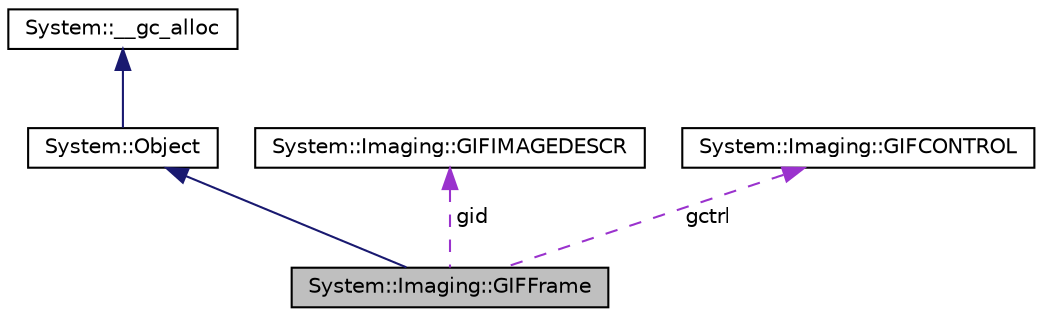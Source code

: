 digraph G
{
  edge [fontname="Helvetica",fontsize="10",labelfontname="Helvetica",labelfontsize="10"];
  node [fontname="Helvetica",fontsize="10",shape=record];
  Node1 [label="System::Imaging::GIFFrame",height=0.2,width=0.4,color="black", fillcolor="grey75", style="filled" fontcolor="black"];
  Node2 -> Node1 [dir="back",color="midnightblue",fontsize="10",style="solid",fontname="Helvetica"];
  Node2 [label="System::Object",height=0.2,width=0.4,color="black", fillcolor="white", style="filled",URL="$class_system_1_1_object.html"];
  Node3 -> Node2 [dir="back",color="midnightblue",fontsize="10",style="solid",fontname="Helvetica"];
  Node3 [label="System::__gc_alloc",height=0.2,width=0.4,color="black", fillcolor="white", style="filled",URL="$class_system_1_1____gc__alloc.html"];
  Node4 -> Node1 [dir="back",color="darkorchid3",fontsize="10",style="dashed",label=" gid" ,fontname="Helvetica"];
  Node4 [label="System::Imaging::GIFIMAGEDESCR",height=0.2,width=0.4,color="black", fillcolor="white", style="filled",URL="$struct_system_1_1_imaging_1_1_g_i_f_i_m_a_g_e_d_e_s_c_r.html"];
  Node5 -> Node1 [dir="back",color="darkorchid3",fontsize="10",style="dashed",label=" gctrl" ,fontname="Helvetica"];
  Node5 [label="System::Imaging::GIFCONTROL",height=0.2,width=0.4,color="black", fillcolor="white", style="filled",URL="$struct_system_1_1_imaging_1_1_g_i_f_c_o_n_t_r_o_l.html"];
}
